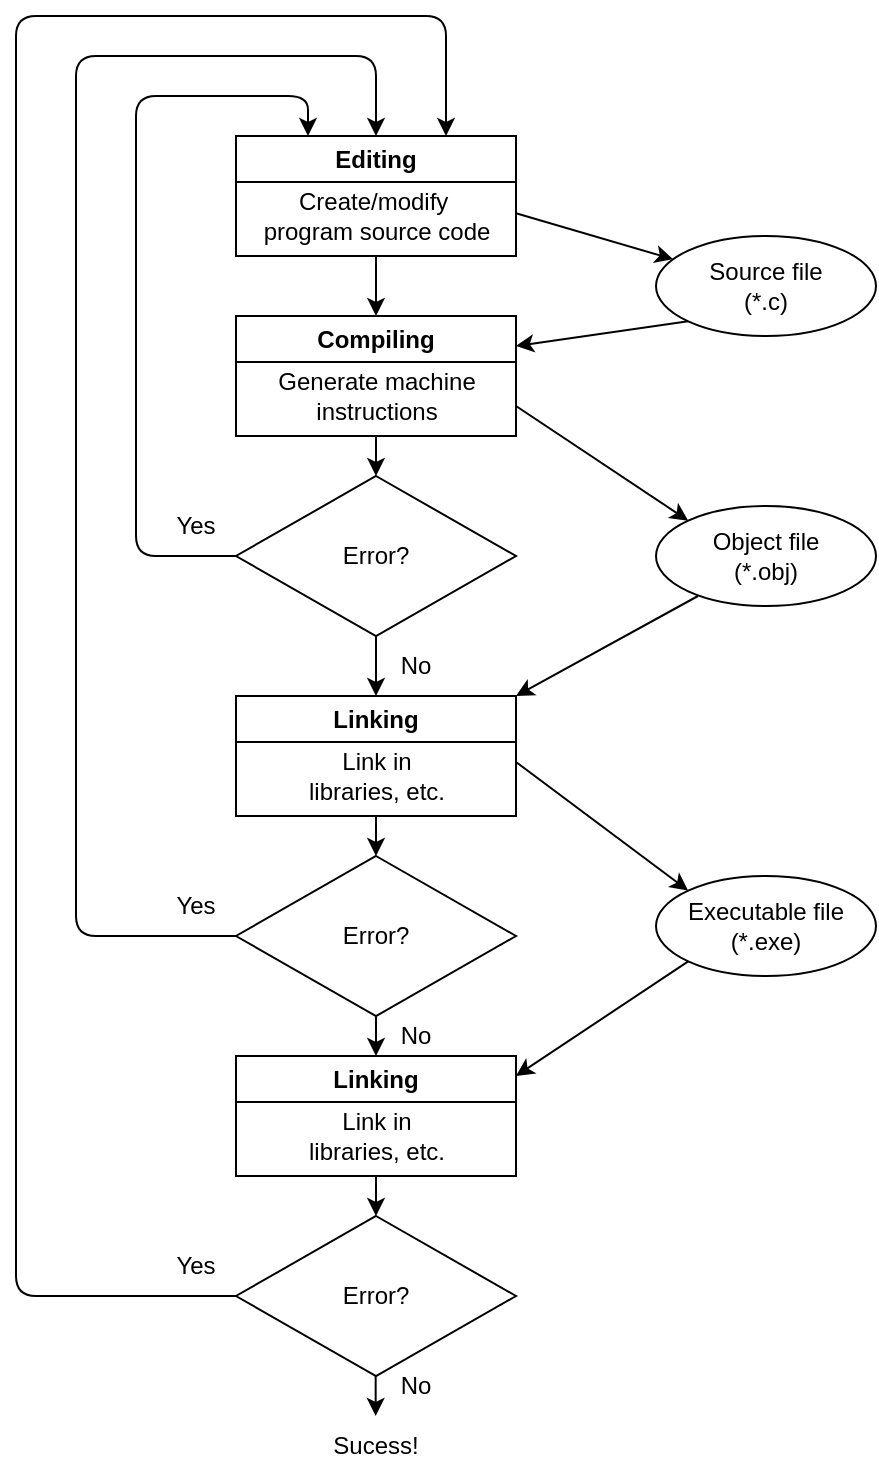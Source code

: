 <mxfile>
    <diagram id="EGywo6dmrKaadogCk78Z" name="Page-1">
        <mxGraphModel dx="687" dy="899" grid="1" gridSize="10" guides="1" tooltips="1" connect="1" arrows="1" fold="1" page="1" pageScale="1" pageWidth="850" pageHeight="1100" math="0" shadow="0">
            <root>
                <mxCell id="0"/>
                <mxCell id="1" parent="0"/>
                <mxCell id="2" value="Editing" style="swimlane;whiteSpace=wrap;html=1;" vertex="1" parent="1">
                    <mxGeometry x="280" y="100" width="140" height="60" as="geometry"/>
                </mxCell>
                <mxCell id="3" value="Create/modify&amp;nbsp;&lt;div&gt;program source code&lt;/div&gt;" style="text;html=1;align=center;verticalAlign=middle;resizable=0;points=[];autosize=1;strokeColor=none;fillColor=none;" vertex="1" parent="2">
                    <mxGeometry y="20" width="140" height="40" as="geometry"/>
                </mxCell>
                <mxCell id="6" value="Compiling" style="swimlane;whiteSpace=wrap;html=1;" vertex="1" parent="1">
                    <mxGeometry x="280" y="190" width="140" height="60" as="geometry">
                        <mxRectangle x="280" y="190" width="90" height="30" as="alternateBounds"/>
                    </mxGeometry>
                </mxCell>
                <mxCell id="7" value="Generate machine&lt;div&gt;instructions&lt;/div&gt;" style="text;html=1;align=center;verticalAlign=middle;resizable=0;points=[];autosize=1;strokeColor=none;fillColor=none;" vertex="1" parent="6">
                    <mxGeometry x="10" y="20" width="120" height="40" as="geometry"/>
                </mxCell>
                <mxCell id="29" style="edgeStyle=none;html=1;" edge="1" parent="1" source="8">
                    <mxGeometry relative="1" as="geometry">
                        <mxPoint x="316" y="100" as="targetPoint"/>
                        <Array as="points">
                            <mxPoint x="230" y="310"/>
                            <mxPoint x="230" y="80"/>
                            <mxPoint x="316" y="80"/>
                        </Array>
                    </mxGeometry>
                </mxCell>
                <mxCell id="8" value="Error?" style="rhombus;whiteSpace=wrap;html=1;" vertex="1" parent="1">
                    <mxGeometry x="280" y="270" width="140" height="80" as="geometry"/>
                </mxCell>
                <mxCell id="9" value="" style="edgeStyle=none;html=1;entryX=0.5;entryY=0;entryDx=0;entryDy=0;" edge="1" parent="1" source="3" target="6">
                    <mxGeometry relative="1" as="geometry">
                        <mxPoint x="350" y="180" as="targetPoint"/>
                    </mxGeometry>
                </mxCell>
                <mxCell id="10" value="" style="edgeStyle=none;html=1;" edge="1" parent="1" source="7" target="8">
                    <mxGeometry relative="1" as="geometry"/>
                </mxCell>
                <mxCell id="12" value="Linking" style="swimlane;whiteSpace=wrap;html=1;" vertex="1" parent="1">
                    <mxGeometry x="280" y="380" width="140" height="60" as="geometry"/>
                </mxCell>
                <mxCell id="13" value="Link in&lt;div&gt;libraries, etc.&lt;/div&gt;" style="text;html=1;align=center;verticalAlign=middle;resizable=0;points=[];autosize=1;strokeColor=none;fillColor=none;" vertex="1" parent="12">
                    <mxGeometry x="25" y="20" width="90" height="40" as="geometry"/>
                </mxCell>
                <mxCell id="14" value="" style="edgeStyle=none;html=1;entryX=0.5;entryY=0;entryDx=0;entryDy=0;" edge="1" parent="1" target="12">
                    <mxGeometry relative="1" as="geometry">
                        <mxPoint x="350" y="350" as="sourcePoint"/>
                        <mxPoint x="350" y="370" as="targetPoint"/>
                    </mxGeometry>
                </mxCell>
                <mxCell id="15" value="" style="edgeStyle=none;html=1;" edge="1" parent="1" source="13">
                    <mxGeometry relative="1" as="geometry">
                        <mxPoint x="350" y="460" as="targetPoint"/>
                    </mxGeometry>
                </mxCell>
                <mxCell id="21" value="" style="edgeStyle=none;html=1;entryX=0.5;entryY=0;entryDx=0;entryDy=0;" edge="1" parent="1" source="16" target="17">
                    <mxGeometry relative="1" as="geometry"/>
                </mxCell>
                <mxCell id="31" style="edgeStyle=none;html=1;entryX=0.5;entryY=0;entryDx=0;entryDy=0;" edge="1" parent="1" source="16" target="2">
                    <mxGeometry relative="1" as="geometry">
                        <Array as="points">
                            <mxPoint x="200" y="500"/>
                            <mxPoint x="200" y="60"/>
                            <mxPoint x="350" y="60"/>
                        </Array>
                    </mxGeometry>
                </mxCell>
                <mxCell id="16" value="Error?" style="rhombus;whiteSpace=wrap;html=1;" vertex="1" parent="1">
                    <mxGeometry x="280" y="460" width="140" height="80" as="geometry"/>
                </mxCell>
                <mxCell id="22" value="" style="edgeStyle=none;html=1;" edge="1" parent="1" source="17" target="19">
                    <mxGeometry relative="1" as="geometry"/>
                </mxCell>
                <mxCell id="17" value="Linking" style="swimlane;whiteSpace=wrap;html=1;" vertex="1" parent="1">
                    <mxGeometry x="280" y="560" width="140" height="60" as="geometry"/>
                </mxCell>
                <mxCell id="18" value="Link in&lt;div&gt;libraries, etc.&lt;/div&gt;" style="text;html=1;align=center;verticalAlign=middle;resizable=0;points=[];autosize=1;strokeColor=none;fillColor=none;" vertex="1" parent="17">
                    <mxGeometry x="25" y="20" width="90" height="40" as="geometry"/>
                </mxCell>
                <mxCell id="34" style="edgeStyle=none;html=1;entryX=0.75;entryY=0;entryDx=0;entryDy=0;exitX=0;exitY=0.5;exitDx=0;exitDy=0;" edge="1" parent="1" source="19" target="2">
                    <mxGeometry relative="1" as="geometry">
                        <mxPoint x="100.003" y="620.003" as="sourcePoint"/>
                        <mxPoint x="132.67" y="78.67" as="targetPoint"/>
                        <Array as="points">
                            <mxPoint x="170" y="680"/>
                            <mxPoint x="170" y="40"/>
                            <mxPoint x="385" y="40"/>
                        </Array>
                    </mxGeometry>
                </mxCell>
                <mxCell id="19" value="Error?" style="rhombus;whiteSpace=wrap;html=1;" vertex="1" parent="1">
                    <mxGeometry x="280" y="640" width="140" height="80" as="geometry"/>
                </mxCell>
                <mxCell id="23" value="" style="edgeStyle=none;html=1;" edge="1" parent="1">
                    <mxGeometry relative="1" as="geometry">
                        <mxPoint x="349.83" y="720" as="sourcePoint"/>
                        <mxPoint x="349.83" y="740" as="targetPoint"/>
                    </mxGeometry>
                </mxCell>
                <mxCell id="24" value="No" style="text;html=1;align=center;verticalAlign=middle;whiteSpace=wrap;rounded=0;" vertex="1" parent="1">
                    <mxGeometry x="340" y="710" width="60" height="30" as="geometry"/>
                </mxCell>
                <mxCell id="26" value="No" style="text;html=1;align=center;verticalAlign=middle;whiteSpace=wrap;rounded=0;" vertex="1" parent="1">
                    <mxGeometry x="340" y="535" width="60" height="30" as="geometry"/>
                </mxCell>
                <mxCell id="28" value="No" style="text;html=1;align=center;verticalAlign=middle;whiteSpace=wrap;rounded=0;" vertex="1" parent="1">
                    <mxGeometry x="340" y="350" width="60" height="30" as="geometry"/>
                </mxCell>
                <mxCell id="30" value="Yes" style="text;html=1;align=center;verticalAlign=middle;whiteSpace=wrap;rounded=0;" vertex="1" parent="1">
                    <mxGeometry x="230" y="280" width="60" height="30" as="geometry"/>
                </mxCell>
                <mxCell id="32" value="Yes" style="text;html=1;align=center;verticalAlign=middle;whiteSpace=wrap;rounded=0;" vertex="1" parent="1">
                    <mxGeometry x="230" y="470" width="60" height="30" as="geometry"/>
                </mxCell>
                <mxCell id="35" value="Yes" style="text;html=1;align=center;verticalAlign=middle;whiteSpace=wrap;rounded=0;" vertex="1" parent="1">
                    <mxGeometry x="230" y="650" width="60" height="30" as="geometry"/>
                </mxCell>
                <mxCell id="37" value="Source file&lt;div&gt;(*.c)&lt;/div&gt;" style="ellipse;whiteSpace=wrap;html=1;align=center;newEdgeStyle={&quot;edgeStyle&quot;:&quot;entityRelationEdgeStyle&quot;,&quot;startArrow&quot;:&quot;none&quot;,&quot;endArrow&quot;:&quot;none&quot;,&quot;segment&quot;:10,&quot;curved&quot;:1,&quot;sourcePerimeterSpacing&quot;:0,&quot;targetPerimeterSpacing&quot;:0};treeFolding=1;treeMoving=1;" vertex="1" collapsed="1" parent="1">
                    <mxGeometry x="490" y="150" width="110" height="50" as="geometry"/>
                </mxCell>
                <mxCell id="38" value="Object file&lt;div&gt;(*.obj)&lt;/div&gt;" style="ellipse;whiteSpace=wrap;html=1;align=center;newEdgeStyle={&quot;edgeStyle&quot;:&quot;entityRelationEdgeStyle&quot;,&quot;startArrow&quot;:&quot;none&quot;,&quot;endArrow&quot;:&quot;none&quot;,&quot;segment&quot;:10,&quot;curved&quot;:1,&quot;sourcePerimeterSpacing&quot;:0,&quot;targetPerimeterSpacing&quot;:0};treeFolding=1;treeMoving=1;" vertex="1" collapsed="1" parent="1">
                    <mxGeometry x="490" y="285" width="110" height="50" as="geometry"/>
                </mxCell>
                <mxCell id="39" value="Executable file&lt;div&gt;(*.exe)&lt;/div&gt;" style="ellipse;whiteSpace=wrap;html=1;align=center;newEdgeStyle={&quot;edgeStyle&quot;:&quot;entityRelationEdgeStyle&quot;,&quot;startArrow&quot;:&quot;none&quot;,&quot;endArrow&quot;:&quot;none&quot;,&quot;segment&quot;:10,&quot;curved&quot;:1,&quot;sourcePerimeterSpacing&quot;:0,&quot;targetPerimeterSpacing&quot;:0};treeFolding=1;treeMoving=1;" vertex="1" collapsed="1" parent="1">
                    <mxGeometry x="490" y="470" width="110" height="50" as="geometry"/>
                </mxCell>
                <mxCell id="40" value="" style="endArrow=classic;html=1;exitX=1;exitY=0.466;exitDx=0;exitDy=0;exitPerimeter=0;" edge="1" parent="1" source="3" target="37">
                    <mxGeometry width="50" height="50" relative="1" as="geometry">
                        <mxPoint x="430" y="150" as="sourcePoint"/>
                        <mxPoint x="480" y="100" as="targetPoint"/>
                    </mxGeometry>
                </mxCell>
                <mxCell id="41" value="" style="endArrow=classic;html=1;exitX=0;exitY=1;exitDx=0;exitDy=0;entryX=1;entryY=0.25;entryDx=0;entryDy=0;" edge="1" parent="1" source="37" target="6">
                    <mxGeometry width="50" height="50" relative="1" as="geometry">
                        <mxPoint x="430" y="149" as="sourcePoint"/>
                        <mxPoint x="509" y="172" as="targetPoint"/>
                    </mxGeometry>
                </mxCell>
                <mxCell id="42" value="" style="endArrow=classic;html=1;exitX=1;exitY=0.75;exitDx=0;exitDy=0;entryX=0;entryY=0;entryDx=0;entryDy=0;" edge="1" parent="1" source="6" target="38">
                    <mxGeometry width="50" height="50" relative="1" as="geometry">
                        <mxPoint x="511" y="250" as="sourcePoint"/>
                        <mxPoint x="425" y="262" as="targetPoint"/>
                    </mxGeometry>
                </mxCell>
                <mxCell id="43" value="" style="endArrow=classic;html=1;exitX=0;exitY=1;exitDx=0;exitDy=0;entryX=1;entryY=0;entryDx=0;entryDy=0;" edge="1" parent="1" target="12">
                    <mxGeometry width="50" height="50" relative="1" as="geometry">
                        <mxPoint x="511" y="330" as="sourcePoint"/>
                        <mxPoint x="425" y="342" as="targetPoint"/>
                    </mxGeometry>
                </mxCell>
                <mxCell id="44" value="" style="endArrow=classic;html=1;exitX=1;exitY=0.75;exitDx=0;exitDy=0;entryX=0;entryY=0;entryDx=0;entryDy=0;" edge="1" parent="1" target="39">
                    <mxGeometry width="50" height="50" relative="1" as="geometry">
                        <mxPoint x="420" y="413" as="sourcePoint"/>
                        <mxPoint x="506" y="470" as="targetPoint"/>
                    </mxGeometry>
                </mxCell>
                <mxCell id="45" value="" style="endArrow=classic;html=1;exitX=0;exitY=1;exitDx=0;exitDy=0;entryX=1;entryY=0;entryDx=0;entryDy=0;" edge="1" parent="1" source="39">
                    <mxGeometry width="50" height="50" relative="1" as="geometry">
                        <mxPoint x="511" y="520" as="sourcePoint"/>
                        <mxPoint x="420" y="570" as="targetPoint"/>
                    </mxGeometry>
                </mxCell>
                <mxCell id="46" value="Sucess!" style="text;html=1;align=center;verticalAlign=middle;whiteSpace=wrap;rounded=0;" vertex="1" parent="1">
                    <mxGeometry x="320" y="740" width="60" height="30" as="geometry"/>
                </mxCell>
            </root>
        </mxGraphModel>
    </diagram>
</mxfile>